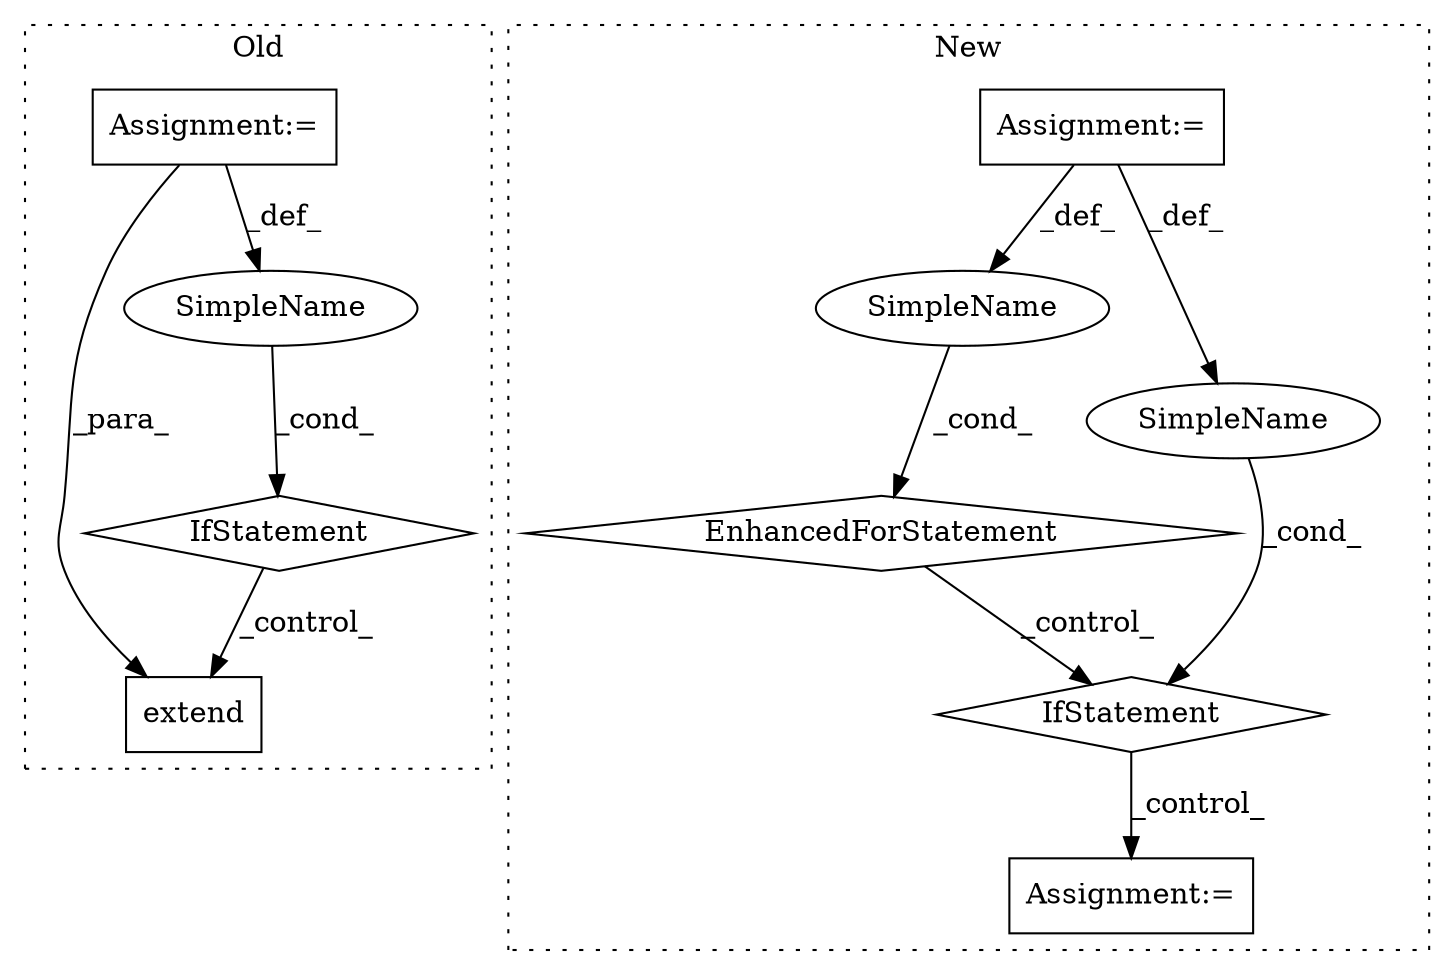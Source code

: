 digraph G {
subgraph cluster0 {
1 [label="extend" a="32" s="3268,3289" l="7,1" shape="box"];
6 [label="IfStatement" a="25" s="3211,3246" l="4,2" shape="diamond"];
7 [label="SimpleName" a="42" s="" l="" shape="ellipse"];
10 [label="Assignment:=" a="7" s="3128" l="1" shape="box"];
label = "Old";
style="dotted";
}
subgraph cluster1 {
2 [label="EnhancedForStatement" a="70" s="2326,2404" l="53,2" shape="diamond"];
3 [label="Assignment:=" a="7" s="2326,2404" l="53,2" shape="box"];
4 [label="IfStatement" a="25" s="2414,2439" l="4,2" shape="diamond"];
5 [label="SimpleName" a="42" s="2383" l="6" shape="ellipse"];
8 [label="Assignment:=" a="7" s="2464" l="1" shape="box"];
9 [label="SimpleName" a="42" s="" l="" shape="ellipse"];
label = "New";
style="dotted";
}
2 -> 4 [label="_control_"];
3 -> 9 [label="_def_"];
3 -> 5 [label="_def_"];
4 -> 8 [label="_control_"];
5 -> 2 [label="_cond_"];
6 -> 1 [label="_control_"];
7 -> 6 [label="_cond_"];
9 -> 4 [label="_cond_"];
10 -> 1 [label="_para_"];
10 -> 7 [label="_def_"];
}